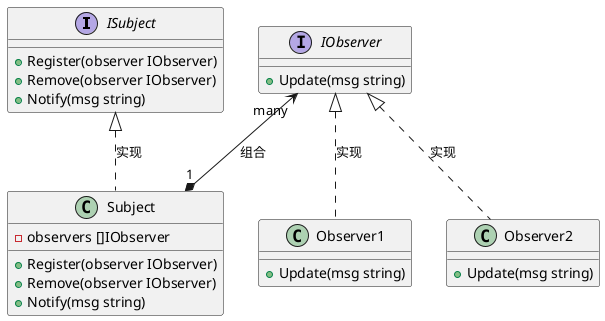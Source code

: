 @startuml proxy
interface       ISubject
interface       IObserver

ISubject <|.. Subject : 实现
IObserver <|.. Observer1 : 实现
IObserver <|.. Observer2 : 实现
IObserver "many" <--* "1" Subject : 组合

interface ISubject{
    +Register(observer IObserver)
	+Remove(observer IObserver)
	+Notify(msg string)
}

interface IObserver{
    +Update(msg string)
}

class Subject {
    -observers []IObserver
    +Register(observer IObserver)
    +Remove(observer IObserver)
    +Notify(msg string)
}

class Observer1 {
    +Update(msg string)
}

class Observer2 {
    +Update(msg string)
}

@enduml
